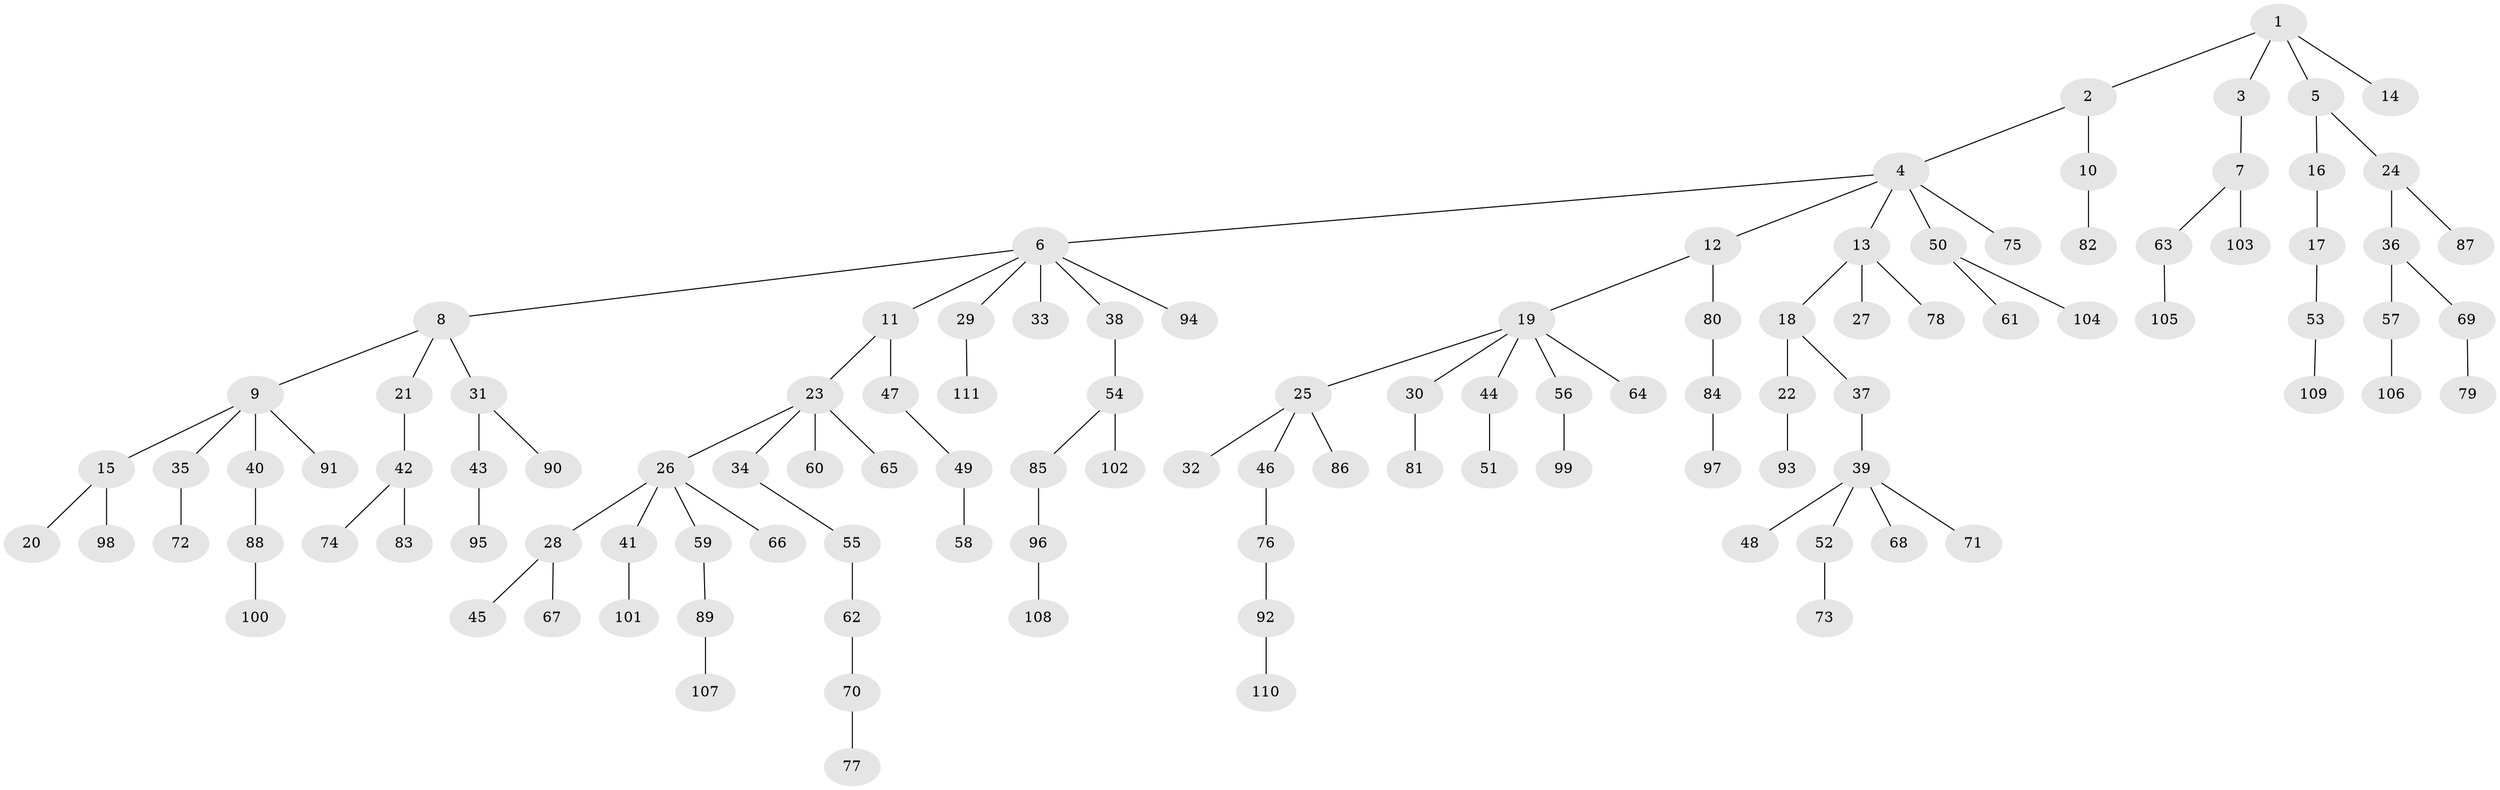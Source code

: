 // coarse degree distribution, {3: 0.12658227848101267, 2: 0.3670886075949367, 5: 0.02531645569620253, 6: 0.012658227848101266, 4: 0.06329113924050633, 1: 0.4050632911392405}
// Generated by graph-tools (version 1.1) at 2025/51/03/04/25 22:51:46]
// undirected, 111 vertices, 110 edges
graph export_dot {
  node [color=gray90,style=filled];
  1;
  2;
  3;
  4;
  5;
  6;
  7;
  8;
  9;
  10;
  11;
  12;
  13;
  14;
  15;
  16;
  17;
  18;
  19;
  20;
  21;
  22;
  23;
  24;
  25;
  26;
  27;
  28;
  29;
  30;
  31;
  32;
  33;
  34;
  35;
  36;
  37;
  38;
  39;
  40;
  41;
  42;
  43;
  44;
  45;
  46;
  47;
  48;
  49;
  50;
  51;
  52;
  53;
  54;
  55;
  56;
  57;
  58;
  59;
  60;
  61;
  62;
  63;
  64;
  65;
  66;
  67;
  68;
  69;
  70;
  71;
  72;
  73;
  74;
  75;
  76;
  77;
  78;
  79;
  80;
  81;
  82;
  83;
  84;
  85;
  86;
  87;
  88;
  89;
  90;
  91;
  92;
  93;
  94;
  95;
  96;
  97;
  98;
  99;
  100;
  101;
  102;
  103;
  104;
  105;
  106;
  107;
  108;
  109;
  110;
  111;
  1 -- 2;
  1 -- 3;
  1 -- 5;
  1 -- 14;
  2 -- 4;
  2 -- 10;
  3 -- 7;
  4 -- 6;
  4 -- 12;
  4 -- 13;
  4 -- 50;
  4 -- 75;
  5 -- 16;
  5 -- 24;
  6 -- 8;
  6 -- 11;
  6 -- 29;
  6 -- 33;
  6 -- 38;
  6 -- 94;
  7 -- 63;
  7 -- 103;
  8 -- 9;
  8 -- 21;
  8 -- 31;
  9 -- 15;
  9 -- 35;
  9 -- 40;
  9 -- 91;
  10 -- 82;
  11 -- 23;
  11 -- 47;
  12 -- 19;
  12 -- 80;
  13 -- 18;
  13 -- 27;
  13 -- 78;
  15 -- 20;
  15 -- 98;
  16 -- 17;
  17 -- 53;
  18 -- 22;
  18 -- 37;
  19 -- 25;
  19 -- 30;
  19 -- 44;
  19 -- 56;
  19 -- 64;
  21 -- 42;
  22 -- 93;
  23 -- 26;
  23 -- 34;
  23 -- 60;
  23 -- 65;
  24 -- 36;
  24 -- 87;
  25 -- 32;
  25 -- 46;
  25 -- 86;
  26 -- 28;
  26 -- 41;
  26 -- 59;
  26 -- 66;
  28 -- 45;
  28 -- 67;
  29 -- 111;
  30 -- 81;
  31 -- 43;
  31 -- 90;
  34 -- 55;
  35 -- 72;
  36 -- 57;
  36 -- 69;
  37 -- 39;
  38 -- 54;
  39 -- 48;
  39 -- 52;
  39 -- 68;
  39 -- 71;
  40 -- 88;
  41 -- 101;
  42 -- 74;
  42 -- 83;
  43 -- 95;
  44 -- 51;
  46 -- 76;
  47 -- 49;
  49 -- 58;
  50 -- 61;
  50 -- 104;
  52 -- 73;
  53 -- 109;
  54 -- 85;
  54 -- 102;
  55 -- 62;
  56 -- 99;
  57 -- 106;
  59 -- 89;
  62 -- 70;
  63 -- 105;
  69 -- 79;
  70 -- 77;
  76 -- 92;
  80 -- 84;
  84 -- 97;
  85 -- 96;
  88 -- 100;
  89 -- 107;
  92 -- 110;
  96 -- 108;
}
